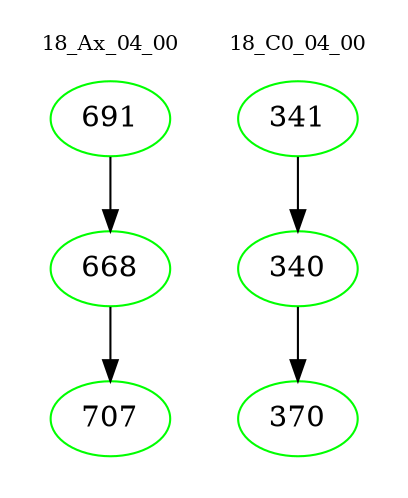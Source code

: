 digraph{
subgraph cluster_0 {
color = white
label = "18_Ax_04_00";
fontsize=10;
T0_691 [label="691", color="green"]
T0_691 -> T0_668 [color="black"]
T0_668 [label="668", color="green"]
T0_668 -> T0_707 [color="black"]
T0_707 [label="707", color="green"]
}
subgraph cluster_1 {
color = white
label = "18_C0_04_00";
fontsize=10;
T1_341 [label="341", color="green"]
T1_341 -> T1_340 [color="black"]
T1_340 [label="340", color="green"]
T1_340 -> T1_370 [color="black"]
T1_370 [label="370", color="green"]
}
}
